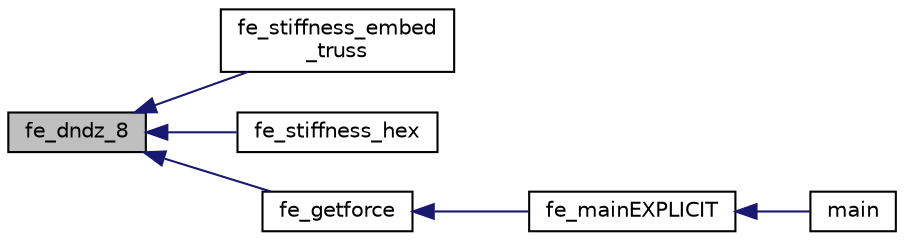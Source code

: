 digraph "fe_dndz_8"
{
  edge [fontname="Helvetica",fontsize="10",labelfontname="Helvetica",labelfontsize="10"];
  node [fontname="Helvetica",fontsize="10",shape=record];
  rankdir="LR";
  Node109 [label="fe_dndz_8",height=0.2,width=0.4,color="black", fillcolor="grey75", style="filled", fontcolor="black"];
  Node109 -> Node110 [dir="back",color="midnightblue",fontsize="10",style="solid"];
  Node110 [label="fe_stiffness_embed\l_truss",height=0.2,width=0.4,color="black", fillcolor="white", style="filled",URL="$fe__stiffness__embed__truss_8cpp.html#ab3798340a27f0972299b3820aab0ccba"];
  Node109 -> Node111 [dir="back",color="midnightblue",fontsize="10",style="solid"];
  Node111 [label="fe_stiffness_hex",height=0.2,width=0.4,color="black", fillcolor="white", style="filled",URL="$fe__stiffness__hex_8cpp.html#a9378d4fc517465015411134456235a76"];
  Node109 -> Node112 [dir="back",color="midnightblue",fontsize="10",style="solid"];
  Node112 [label="fe_getforce",height=0.2,width=0.4,color="black", fillcolor="white", style="filled",URL="$fe__getforce_8cpp.html#aa8f7f6d72c6b57c721b23a38e2e20fc5"];
  Node112 -> Node113 [dir="back",color="midnightblue",fontsize="10",style="solid"];
  Node113 [label="fe_mainEXPLICIT",height=0.2,width=0.4,color="black", fillcolor="white", style="filled",URL="$fe__main_e_x_p_l_i_c_i_t_8cpp.html#ab2f8704631ca6c23a453d1905efbb162",tooltip="This function carries out the explicit dynamic analysis of the FEM problem. "];
  Node113 -> Node114 [dir="back",color="midnightblue",fontsize="10",style="solid"];
  Node114 [label="main",height=0.2,width=0.4,color="black", fillcolor="white", style="filled",URL="$main_8cpp.html#ae66f6b31b5ad750f1fe042a706a4e3d4"];
}

